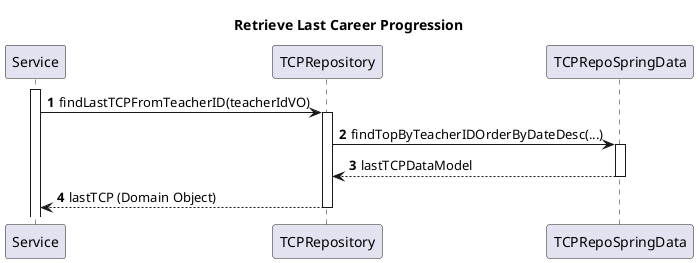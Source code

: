 @startuml GetLastTCP
title Retrieve Last Career Progression
autonumber

participant Service
participant TCPRepository
participant TCPRepoSpringData

activate Service
Service -> TCPRepository : findLastTCPFromTeacherID(teacherIdVO)
activate TCPRepository
TCPRepository -> TCPRepoSpringData : findTopByTeacherIDOrderByDateDesc(...)
activate TCPRepoSpringData
TCPRepoSpringData --> TCPRepository : lastTCPDataModel
deactivate TCPRepoSpringData
TCPRepository --> Service : lastTCP (Domain Object)
deactivate TCPRepository
@enduml
